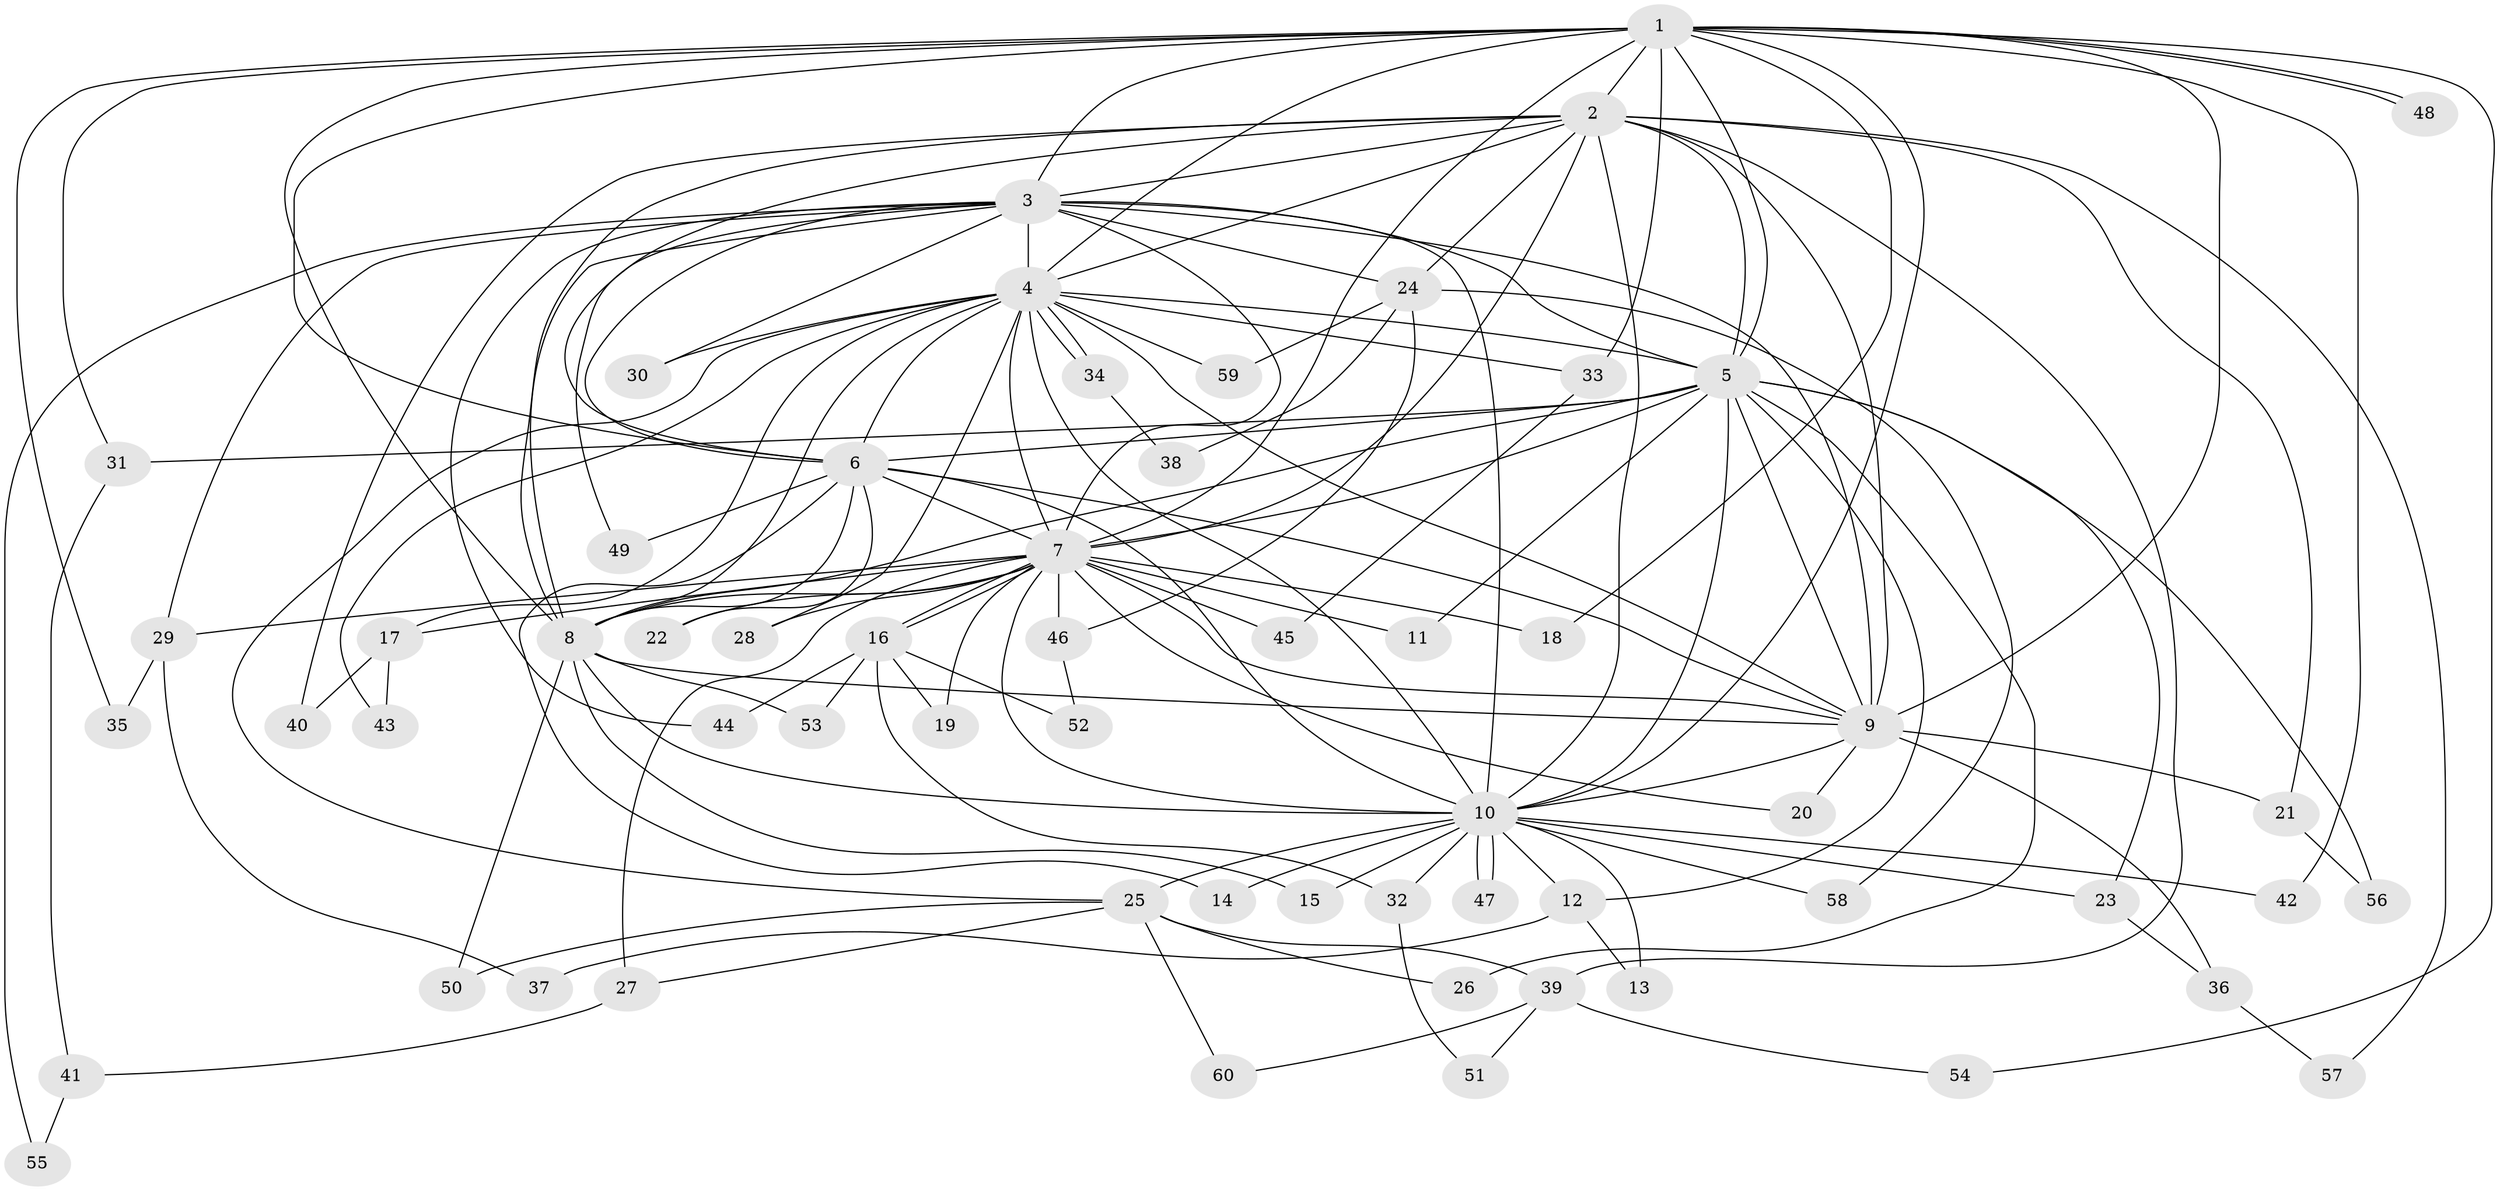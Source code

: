 // Generated by graph-tools (version 1.1) at 2025/25/03/09/25 03:25:47]
// undirected, 60 vertices, 145 edges
graph export_dot {
graph [start="1"]
  node [color=gray90,style=filled];
  1;
  2;
  3;
  4;
  5;
  6;
  7;
  8;
  9;
  10;
  11;
  12;
  13;
  14;
  15;
  16;
  17;
  18;
  19;
  20;
  21;
  22;
  23;
  24;
  25;
  26;
  27;
  28;
  29;
  30;
  31;
  32;
  33;
  34;
  35;
  36;
  37;
  38;
  39;
  40;
  41;
  42;
  43;
  44;
  45;
  46;
  47;
  48;
  49;
  50;
  51;
  52;
  53;
  54;
  55;
  56;
  57;
  58;
  59;
  60;
  1 -- 2;
  1 -- 3;
  1 -- 4;
  1 -- 5;
  1 -- 6;
  1 -- 7;
  1 -- 8;
  1 -- 9;
  1 -- 10;
  1 -- 18;
  1 -- 31;
  1 -- 33;
  1 -- 35;
  1 -- 42;
  1 -- 48;
  1 -- 48;
  1 -- 54;
  2 -- 3;
  2 -- 4;
  2 -- 5;
  2 -- 6;
  2 -- 7;
  2 -- 8;
  2 -- 9;
  2 -- 10;
  2 -- 21;
  2 -- 24;
  2 -- 39;
  2 -- 40;
  2 -- 57;
  3 -- 4;
  3 -- 5;
  3 -- 6;
  3 -- 7;
  3 -- 8;
  3 -- 9;
  3 -- 10;
  3 -- 24;
  3 -- 29;
  3 -- 30;
  3 -- 44;
  3 -- 49;
  3 -- 55;
  4 -- 5;
  4 -- 6;
  4 -- 7;
  4 -- 8;
  4 -- 9;
  4 -- 10;
  4 -- 17;
  4 -- 25;
  4 -- 28;
  4 -- 30;
  4 -- 33;
  4 -- 34;
  4 -- 34;
  4 -- 43;
  4 -- 59;
  5 -- 6;
  5 -- 7;
  5 -- 8;
  5 -- 9;
  5 -- 10;
  5 -- 11;
  5 -- 12;
  5 -- 23;
  5 -- 26;
  5 -- 31;
  5 -- 56;
  6 -- 7;
  6 -- 8;
  6 -- 9;
  6 -- 10;
  6 -- 14;
  6 -- 22;
  6 -- 49;
  7 -- 8;
  7 -- 9;
  7 -- 10;
  7 -- 11;
  7 -- 16;
  7 -- 16;
  7 -- 17;
  7 -- 18;
  7 -- 19;
  7 -- 20;
  7 -- 22;
  7 -- 27;
  7 -- 28;
  7 -- 29;
  7 -- 45;
  7 -- 46;
  8 -- 9;
  8 -- 10;
  8 -- 15;
  8 -- 50;
  8 -- 53;
  9 -- 10;
  9 -- 20;
  9 -- 21;
  9 -- 36;
  10 -- 12;
  10 -- 13;
  10 -- 14;
  10 -- 15;
  10 -- 23;
  10 -- 25;
  10 -- 32;
  10 -- 42;
  10 -- 47;
  10 -- 47;
  10 -- 58;
  12 -- 13;
  12 -- 37;
  16 -- 19;
  16 -- 32;
  16 -- 44;
  16 -- 52;
  16 -- 53;
  17 -- 40;
  17 -- 43;
  21 -- 56;
  23 -- 36;
  24 -- 38;
  24 -- 46;
  24 -- 58;
  24 -- 59;
  25 -- 26;
  25 -- 27;
  25 -- 39;
  25 -- 50;
  25 -- 60;
  27 -- 41;
  29 -- 35;
  29 -- 37;
  31 -- 41;
  32 -- 51;
  33 -- 45;
  34 -- 38;
  36 -- 57;
  39 -- 51;
  39 -- 54;
  39 -- 60;
  41 -- 55;
  46 -- 52;
}
